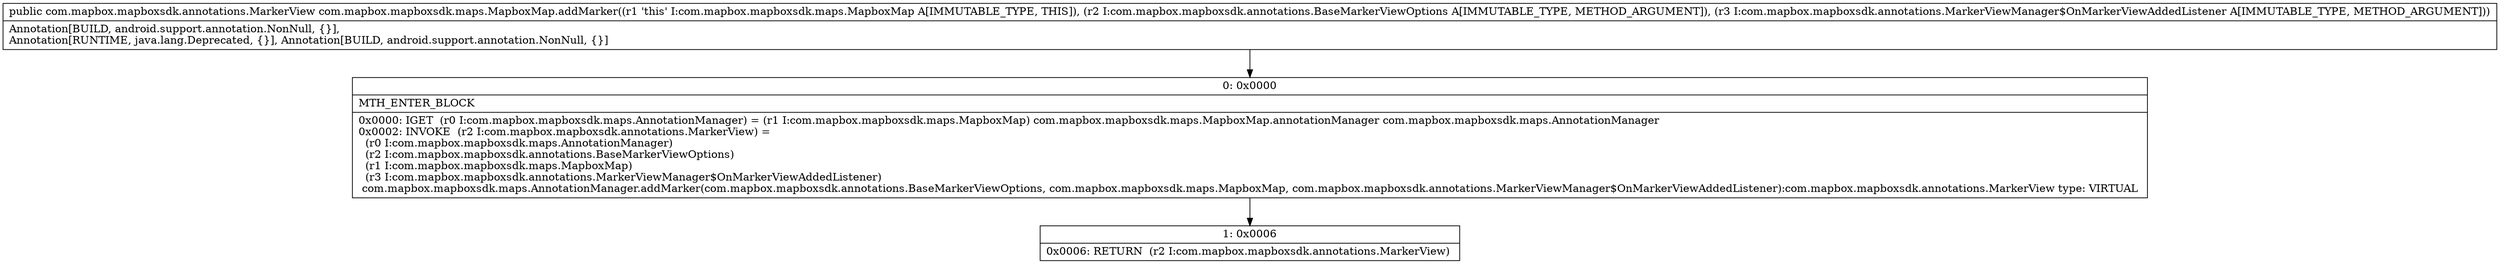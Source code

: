 digraph "CFG forcom.mapbox.mapboxsdk.maps.MapboxMap.addMarker(Lcom\/mapbox\/mapboxsdk\/annotations\/BaseMarkerViewOptions;Lcom\/mapbox\/mapboxsdk\/annotations\/MarkerViewManager$OnMarkerViewAddedListener;)Lcom\/mapbox\/mapboxsdk\/annotations\/MarkerView;" {
Node_0 [shape=record,label="{0\:\ 0x0000|MTH_ENTER_BLOCK\l|0x0000: IGET  (r0 I:com.mapbox.mapboxsdk.maps.AnnotationManager) = (r1 I:com.mapbox.mapboxsdk.maps.MapboxMap) com.mapbox.mapboxsdk.maps.MapboxMap.annotationManager com.mapbox.mapboxsdk.maps.AnnotationManager \l0x0002: INVOKE  (r2 I:com.mapbox.mapboxsdk.annotations.MarkerView) = \l  (r0 I:com.mapbox.mapboxsdk.maps.AnnotationManager)\l  (r2 I:com.mapbox.mapboxsdk.annotations.BaseMarkerViewOptions)\l  (r1 I:com.mapbox.mapboxsdk.maps.MapboxMap)\l  (r3 I:com.mapbox.mapboxsdk.annotations.MarkerViewManager$OnMarkerViewAddedListener)\l com.mapbox.mapboxsdk.maps.AnnotationManager.addMarker(com.mapbox.mapboxsdk.annotations.BaseMarkerViewOptions, com.mapbox.mapboxsdk.maps.MapboxMap, com.mapbox.mapboxsdk.annotations.MarkerViewManager$OnMarkerViewAddedListener):com.mapbox.mapboxsdk.annotations.MarkerView type: VIRTUAL \l}"];
Node_1 [shape=record,label="{1\:\ 0x0006|0x0006: RETURN  (r2 I:com.mapbox.mapboxsdk.annotations.MarkerView) \l}"];
MethodNode[shape=record,label="{public com.mapbox.mapboxsdk.annotations.MarkerView com.mapbox.mapboxsdk.maps.MapboxMap.addMarker((r1 'this' I:com.mapbox.mapboxsdk.maps.MapboxMap A[IMMUTABLE_TYPE, THIS]), (r2 I:com.mapbox.mapboxsdk.annotations.BaseMarkerViewOptions A[IMMUTABLE_TYPE, METHOD_ARGUMENT]), (r3 I:com.mapbox.mapboxsdk.annotations.MarkerViewManager$OnMarkerViewAddedListener A[IMMUTABLE_TYPE, METHOD_ARGUMENT]))  | Annotation[BUILD, android.support.annotation.NonNull, \{\}], \lAnnotation[RUNTIME, java.lang.Deprecated, \{\}], Annotation[BUILD, android.support.annotation.NonNull, \{\}]\l}"];
MethodNode -> Node_0;
Node_0 -> Node_1;
}

